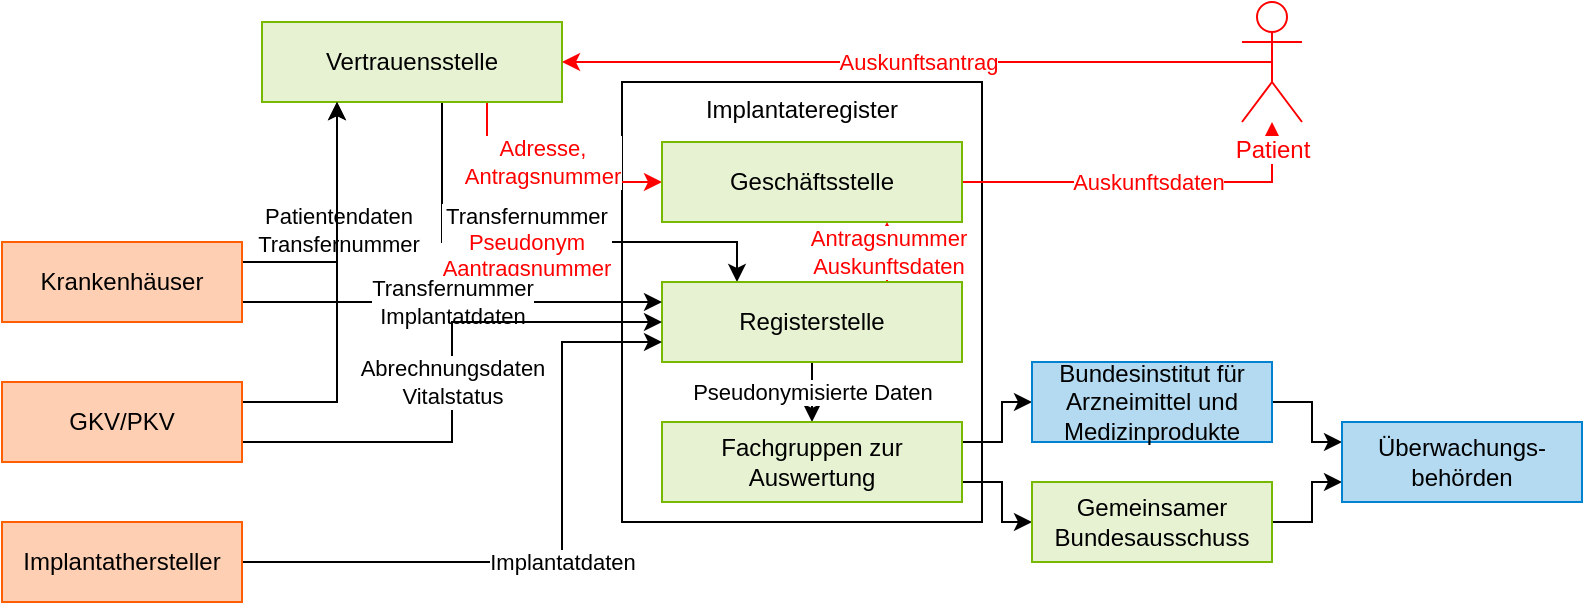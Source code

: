 <mxfile pages="1" version="11.2.8" type="github"><diagram id="qLmVvduNFpxU8HbFds7U" name="Page-1"><mxGraphModel dx="1408" dy="707" grid="1" gridSize="10" guides="1" tooltips="1" connect="1" arrows="1" fold="1" page="1" pageScale="1" pageWidth="827" pageHeight="1169" math="0" shadow="0"><root><mxCell id="0"/><mxCell id="1" parent="0"/><mxCell id="0zccK6nnaIk9sicrbcyQ-17" value="Implantateregister" style="rounded=0;whiteSpace=wrap;html=1;verticalAlign=top;" vertex="1" parent="1"><mxGeometry x="370" y="70" width="180" height="220" as="geometry"/></mxCell><mxCell id="0zccK6nnaIk9sicrbcyQ-31" value="Transfernummer&lt;br&gt;&lt;font color=&quot;#ff0000&quot;&gt;Pseudonym&lt;br&gt;Aantragsnummer&lt;br&gt;&lt;/font&gt;" style="edgeStyle=orthogonalEdgeStyle;rounded=0;orthogonalLoop=1;jettySize=auto;html=1;exitX=0.5;exitY=1;exitDx=0;exitDy=0;entryX=0.25;entryY=0;entryDx=0;entryDy=0;" edge="1" parent="1" source="0zccK6nnaIk9sicrbcyQ-1" target="0zccK6nnaIk9sicrbcyQ-3"><mxGeometry relative="1" as="geometry"><Array as="points"><mxPoint x="280" y="80"/><mxPoint x="280" y="150"/><mxPoint x="428" y="150"/></Array></mxGeometry></mxCell><mxCell id="0zccK6nnaIk9sicrbcyQ-38" value="&lt;font color=&quot;#ff0000&quot;&gt;Adresse,&lt;br&gt;Antragsnummer&lt;/font&gt;" style="edgeStyle=orthogonalEdgeStyle;rounded=0;orthogonalLoop=1;jettySize=auto;html=1;exitX=0.75;exitY=1;exitDx=0;exitDy=0;entryX=0;entryY=0.5;entryDx=0;entryDy=0;strokeColor=#FF0000;" edge="1" parent="1" source="0zccK6nnaIk9sicrbcyQ-1" target="0zccK6nnaIk9sicrbcyQ-2"><mxGeometry x="0.055" y="10" relative="1" as="geometry"><mxPoint as="offset"/></mxGeometry></mxCell><mxCell id="0zccK6nnaIk9sicrbcyQ-1" value="Vertrauensstelle" style="rounded=0;whiteSpace=wrap;html=1;fillColor=#e7f2d3;strokeColor=#76B900;fontColor=#000000;" vertex="1" parent="1"><mxGeometry x="190" y="40" width="150" height="40" as="geometry"/></mxCell><mxCell id="0zccK6nnaIk9sicrbcyQ-40" value="&lt;font color=&quot;#ff0000&quot;&gt;Auskunftsdaten&lt;/font&gt;" style="edgeStyle=orthogonalEdgeStyle;rounded=0;orthogonalLoop=1;jettySize=auto;html=1;exitX=1;exitY=0.5;exitDx=0;exitDy=0;strokeColor=#FF0000;" edge="1" parent="1" source="0zccK6nnaIk9sicrbcyQ-2" target="0zccK6nnaIk9sicrbcyQ-34"><mxGeometry relative="1" as="geometry"/></mxCell><mxCell id="0zccK6nnaIk9sicrbcyQ-2" value="Geschäftsstelle" style="rounded=0;whiteSpace=wrap;html=1;fillColor=#e7f2d3;strokeColor=#76B900;fontColor=#000000;" vertex="1" parent="1"><mxGeometry x="390" y="100" width="150" height="40" as="geometry"/></mxCell><mxCell id="0zccK6nnaIk9sicrbcyQ-21" value="Pseudonymisierte Daten" style="edgeStyle=orthogonalEdgeStyle;rounded=0;orthogonalLoop=1;jettySize=auto;html=1;exitX=0.5;exitY=1;exitDx=0;exitDy=0;entryX=0.5;entryY=0;entryDx=0;entryDy=0;" edge="1" parent="1" source="0zccK6nnaIk9sicrbcyQ-3" target="0zccK6nnaIk9sicrbcyQ-20"><mxGeometry relative="1" as="geometry"/></mxCell><mxCell id="0zccK6nnaIk9sicrbcyQ-39" value="&lt;font color=&quot;#ff0000&quot;&gt;Antragsnummer&lt;br&gt;Auskunftsdaten&lt;/font&gt;" style="edgeStyle=orthogonalEdgeStyle;rounded=0;orthogonalLoop=1;jettySize=auto;html=1;exitX=0.75;exitY=0;exitDx=0;exitDy=0;entryX=0.75;entryY=1;entryDx=0;entryDy=0;strokeColor=#FF0000;" edge="1" parent="1" source="0zccK6nnaIk9sicrbcyQ-3" target="0zccK6nnaIk9sicrbcyQ-2"><mxGeometry relative="1" as="geometry"/></mxCell><mxCell id="0zccK6nnaIk9sicrbcyQ-3" value="Registerstelle" style="rounded=0;whiteSpace=wrap;html=1;fillColor=#e7f2d3;strokeColor=#76B900;fontColor=#000000;" vertex="1" parent="1"><mxGeometry x="390" y="170" width="150" height="40" as="geometry"/></mxCell><mxCell id="0zccK6nnaIk9sicrbcyQ-7" value="Patientendaten&lt;br&gt;Transfernummer" style="edgeStyle=orthogonalEdgeStyle;rounded=0;orthogonalLoop=1;jettySize=auto;html=1;exitX=1;exitY=0.25;exitDx=0;exitDy=0;entryX=0.25;entryY=1;entryDx=0;entryDy=0;" edge="1" parent="1" source="0zccK6nnaIk9sicrbcyQ-4" target="0zccK6nnaIk9sicrbcyQ-1"><mxGeometry relative="1" as="geometry"><mxPoint x="230" y="80" as="targetPoint"/></mxGeometry></mxCell><mxCell id="0zccK6nnaIk9sicrbcyQ-10" value="Transfernummer&lt;br&gt;Implantatdaten" style="edgeStyle=orthogonalEdgeStyle;rounded=0;orthogonalLoop=1;jettySize=auto;html=1;exitX=1;exitY=0.75;exitDx=0;exitDy=0;entryX=0;entryY=0.25;entryDx=0;entryDy=0;" edge="1" parent="1" source="0zccK6nnaIk9sicrbcyQ-4" target="0zccK6nnaIk9sicrbcyQ-3"><mxGeometry relative="1" as="geometry"/></mxCell><mxCell id="0zccK6nnaIk9sicrbcyQ-4" value="Krankenhäuser" style="rounded=0;whiteSpace=wrap;html=1;fillColor=#FFCFB3;strokeColor=#FF5F00;fontColor=#000000;" vertex="1" parent="1"><mxGeometry x="60" y="150" width="120" height="40" as="geometry"/></mxCell><mxCell id="0zccK6nnaIk9sicrbcyQ-6" style="edgeStyle=orthogonalEdgeStyle;rounded=0;orthogonalLoop=1;jettySize=auto;html=1;exitX=1;exitY=0.25;exitDx=0;exitDy=0;entryX=0.25;entryY=1;entryDx=0;entryDy=0;" edge="1" parent="1" source="0zccK6nnaIk9sicrbcyQ-5" target="0zccK6nnaIk9sicrbcyQ-1"><mxGeometry relative="1" as="geometry"/></mxCell><mxCell id="0zccK6nnaIk9sicrbcyQ-9" value="Abrechnungsdaten&lt;br&gt;Vitalstatus" style="edgeStyle=orthogonalEdgeStyle;rounded=0;orthogonalLoop=1;jettySize=auto;html=1;exitX=1;exitY=0.75;exitDx=0;exitDy=0;entryX=0;entryY=0.5;entryDx=0;entryDy=0;" edge="1" parent="1" source="0zccK6nnaIk9sicrbcyQ-5" target="0zccK6nnaIk9sicrbcyQ-3"><mxGeometry relative="1" as="geometry"/></mxCell><mxCell id="0zccK6nnaIk9sicrbcyQ-5" value="GKV/PKV" style="rounded=0;whiteSpace=wrap;html=1;fillColor=#FFCFB3;strokeColor=#FF5F00;fontColor=#000000;" vertex="1" parent="1"><mxGeometry x="60" y="220" width="120" height="40" as="geometry"/></mxCell><mxCell id="0zccK6nnaIk9sicrbcyQ-14" value="Implantatdaten" style="edgeStyle=orthogonalEdgeStyle;rounded=0;orthogonalLoop=1;jettySize=auto;html=1;exitX=1;exitY=0.5;exitDx=0;exitDy=0;entryX=0;entryY=0.75;entryDx=0;entryDy=0;" edge="1" parent="1" source="0zccK6nnaIk9sicrbcyQ-11" target="0zccK6nnaIk9sicrbcyQ-3"><mxGeometry relative="1" as="geometry"><Array as="points"><mxPoint x="340" y="310"/><mxPoint x="340" y="200"/></Array></mxGeometry></mxCell><mxCell id="0zccK6nnaIk9sicrbcyQ-11" value="Implantathersteller" style="rounded=0;whiteSpace=wrap;html=1;fillColor=#FFCFB3;strokeColor=#FF5F00;fontColor=#000000;" vertex="1" parent="1"><mxGeometry x="60" y="290" width="120" height="40" as="geometry"/></mxCell><mxCell id="0zccK6nnaIk9sicrbcyQ-25" style="edgeStyle=orthogonalEdgeStyle;rounded=0;orthogonalLoop=1;jettySize=auto;html=1;exitX=1;exitY=0.25;exitDx=0;exitDy=0;entryX=0;entryY=0.5;entryDx=0;entryDy=0;" edge="1" parent="1" source="0zccK6nnaIk9sicrbcyQ-20" target="0zccK6nnaIk9sicrbcyQ-22"><mxGeometry relative="1" as="geometry"/></mxCell><mxCell id="0zccK6nnaIk9sicrbcyQ-28" style="edgeStyle=orthogonalEdgeStyle;rounded=0;orthogonalLoop=1;jettySize=auto;html=1;exitX=1;exitY=0.75;exitDx=0;exitDy=0;entryX=0;entryY=0.5;entryDx=0;entryDy=0;" edge="1" parent="1" source="0zccK6nnaIk9sicrbcyQ-20" target="0zccK6nnaIk9sicrbcyQ-23"><mxGeometry relative="1" as="geometry"/></mxCell><mxCell id="0zccK6nnaIk9sicrbcyQ-20" value="Fachgruppen zur Auswertung" style="rounded=0;whiteSpace=wrap;html=1;fillColor=#e7f2d3;strokeColor=#76B900;fontColor=#000000;" vertex="1" parent="1"><mxGeometry x="390" y="240" width="150" height="40" as="geometry"/></mxCell><mxCell id="0zccK6nnaIk9sicrbcyQ-29" style="edgeStyle=orthogonalEdgeStyle;rounded=0;orthogonalLoop=1;jettySize=auto;html=1;exitX=1;exitY=0.5;exitDx=0;exitDy=0;entryX=0;entryY=0.25;entryDx=0;entryDy=0;" edge="1" parent="1" source="0zccK6nnaIk9sicrbcyQ-22" target="0zccK6nnaIk9sicrbcyQ-27"><mxGeometry relative="1" as="geometry"/></mxCell><mxCell id="0zccK6nnaIk9sicrbcyQ-22" value="Bundesinstitut für Arzneimittel und Medizinprodukte" style="rounded=0;whiteSpace=wrap;html=1;fillColor=#B3DAF1;strokeColor=#0082D1;fontColor=#000000;" vertex="1" parent="1"><mxGeometry x="575" y="210" width="120" height="40" as="geometry"/></mxCell><mxCell id="0zccK6nnaIk9sicrbcyQ-30" style="edgeStyle=orthogonalEdgeStyle;rounded=0;orthogonalLoop=1;jettySize=auto;html=1;exitX=1;exitY=0.5;exitDx=0;exitDy=0;entryX=0;entryY=0.75;entryDx=0;entryDy=0;" edge="1" parent="1" source="0zccK6nnaIk9sicrbcyQ-23" target="0zccK6nnaIk9sicrbcyQ-27"><mxGeometry relative="1" as="geometry"/></mxCell><mxCell id="0zccK6nnaIk9sicrbcyQ-23" value="Gemeinsamer Bundesausschuss" style="rounded=0;whiteSpace=wrap;html=1;fillColor=#e7f2d3;strokeColor=#76B900;fontColor=#000000;" vertex="1" parent="1"><mxGeometry x="575" y="270" width="120" height="40" as="geometry"/></mxCell><mxCell id="0zccK6nnaIk9sicrbcyQ-27" value="Überwachungs-behörden" style="rounded=0;whiteSpace=wrap;html=1;fillColor=#B3DAF1;strokeColor=#0082D1;fontColor=#000000;" vertex="1" parent="1"><mxGeometry x="730" y="240" width="120" height="40" as="geometry"/></mxCell><mxCell id="0zccK6nnaIk9sicrbcyQ-35" value="&lt;font color=&quot;#ff0000&quot;&gt;Auskunftsantrag&lt;/font&gt;" style="edgeStyle=orthogonalEdgeStyle;rounded=0;orthogonalLoop=1;jettySize=auto;html=1;exitX=0.5;exitY=0.5;exitDx=0;exitDy=0;exitPerimeter=0;entryX=1;entryY=0.5;entryDx=0;entryDy=0;strokeColor=#FF0000;" edge="1" parent="1" source="0zccK6nnaIk9sicrbcyQ-34" target="0zccK6nnaIk9sicrbcyQ-1"><mxGeometry relative="1" as="geometry"/></mxCell><mxCell id="0zccK6nnaIk9sicrbcyQ-34" value="Patient" style="shape=umlActor;verticalLabelPosition=bottom;labelBackgroundColor=#ffffff;verticalAlign=top;html=1;outlineConnect=0;strokeColor=#FF0000;fontColor=#FF0000;" vertex="1" parent="1"><mxGeometry x="680" y="30" width="30" height="60" as="geometry"/></mxCell></root></mxGraphModel></diagram></mxfile>